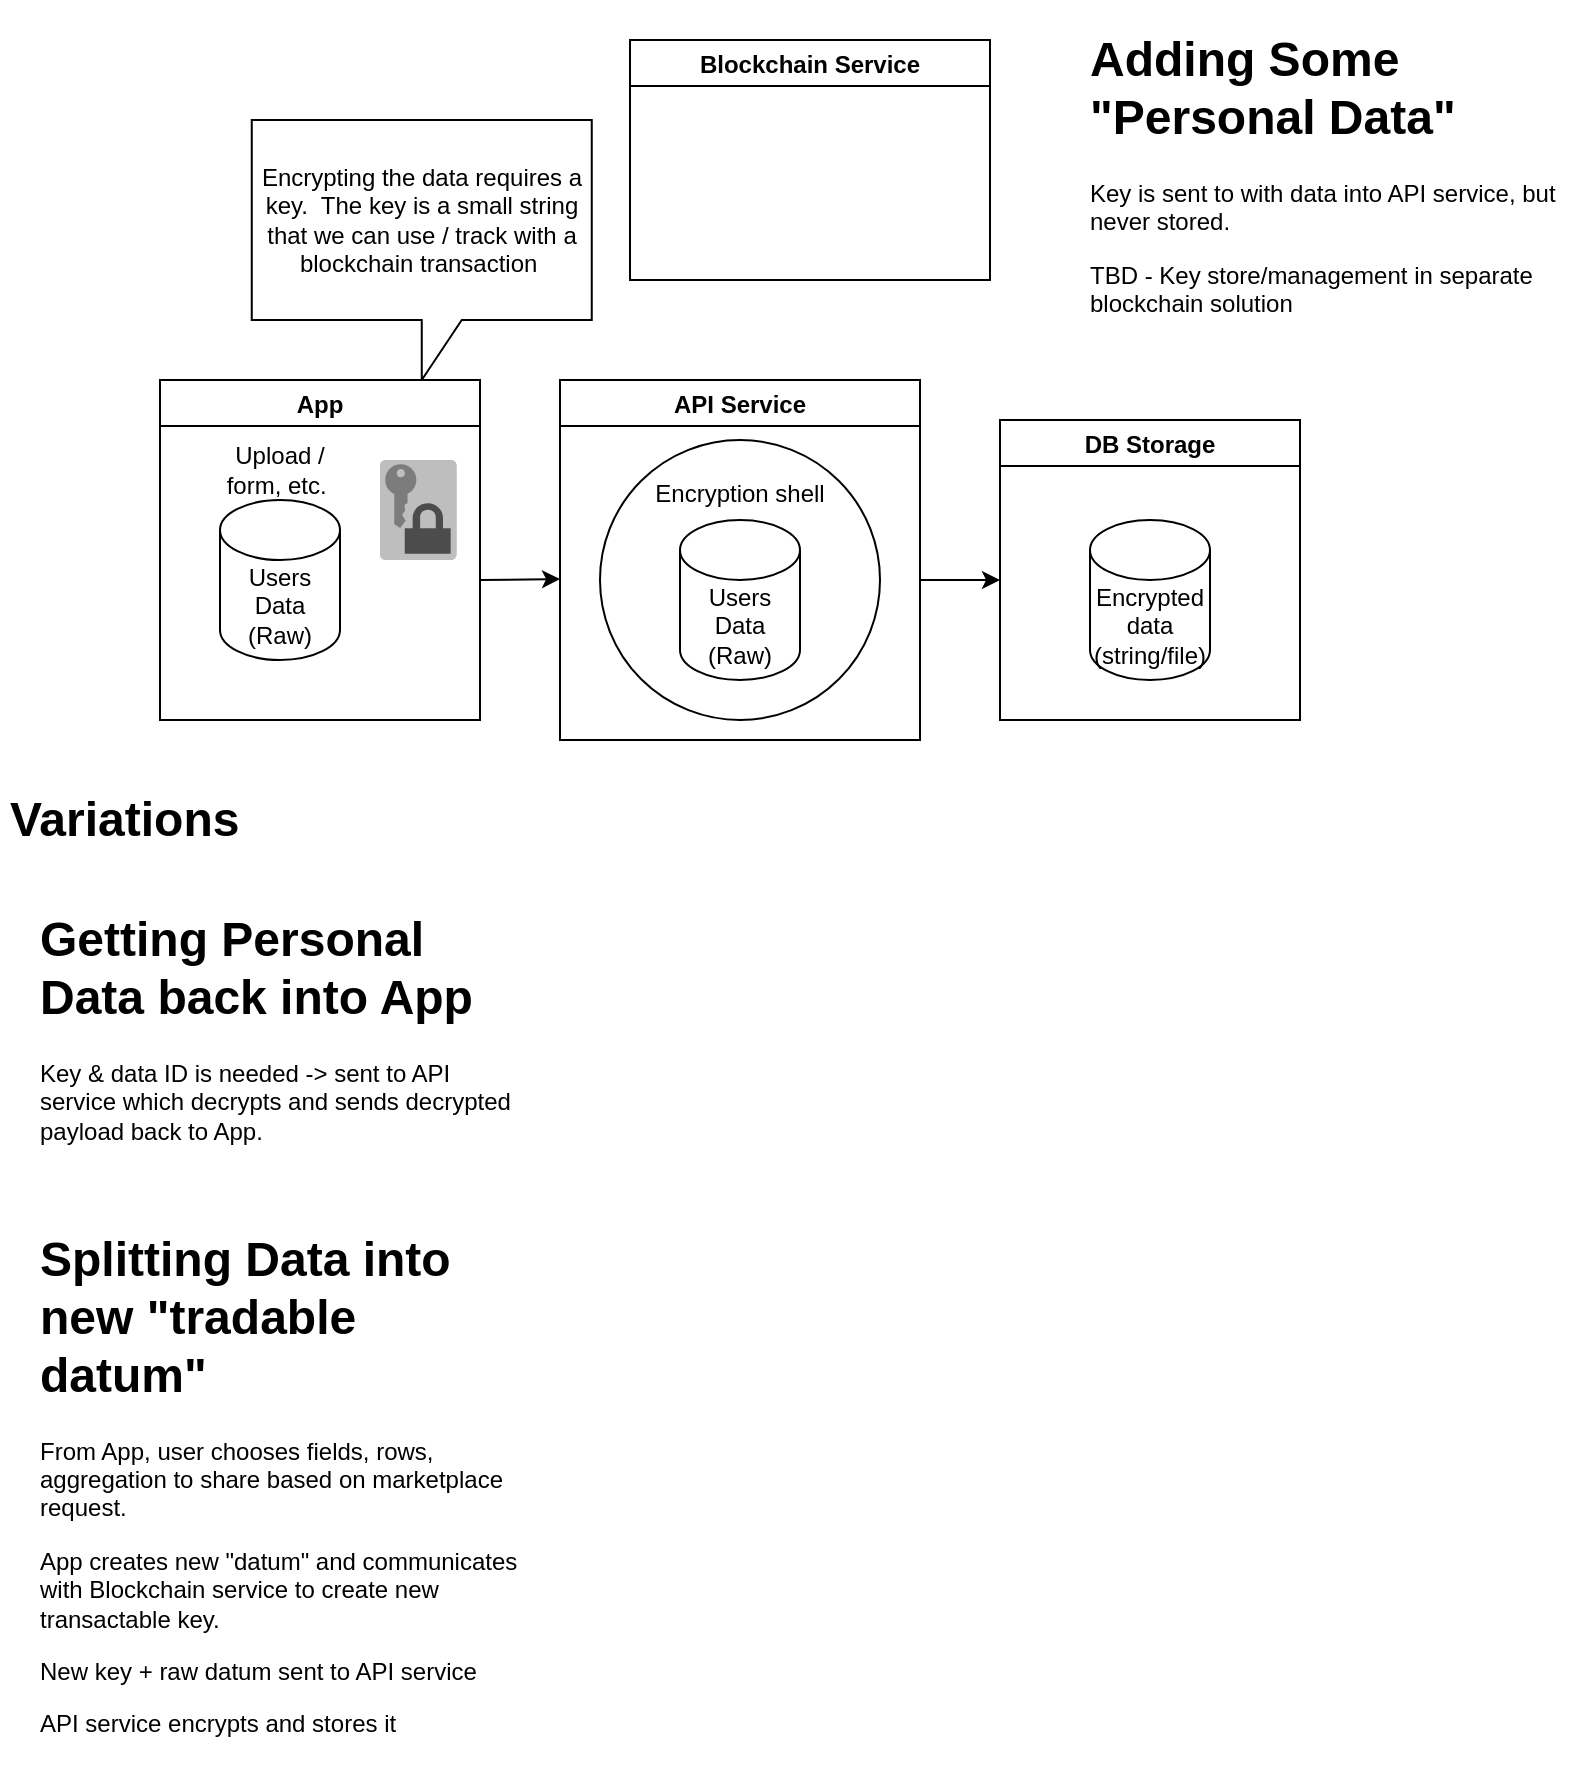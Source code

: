 <mxfile version="20.3.2" type="github">
  <diagram id="OfR1z2HdEINGrl3k-H7I" name="Page-1">
    <mxGraphModel dx="1107" dy="787" grid="1" gridSize="10" guides="1" tooltips="1" connect="1" arrows="1" fold="1" page="1" pageScale="1" pageWidth="850" pageHeight="1100" math="0" shadow="0">
      <root>
        <mxCell id="0" />
        <mxCell id="1" parent="0" />
        <mxCell id="JGA2fAvb3s3VT_MG2sKA-1" value="Users Data (Raw)" style="shape=cylinder3;whiteSpace=wrap;html=1;boundedLbl=1;backgroundOutline=1;size=15;" vertex="1" parent="1">
          <mxGeometry x="130" y="250" width="60" height="80" as="geometry" />
        </mxCell>
        <mxCell id="JGA2fAvb3s3VT_MG2sKA-2" value="" style="endArrow=classic;html=1;rounded=0;" edge="1" parent="1">
          <mxGeometry width="50" height="50" relative="1" as="geometry">
            <mxPoint x="260" y="290" as="sourcePoint" />
            <mxPoint x="300" y="289.5" as="targetPoint" />
          </mxGeometry>
        </mxCell>
        <mxCell id="JGA2fAvb3s3VT_MG2sKA-5" value="Encrypting the data requires a key.&amp;nbsp; The key is a small string that we can use / track with a blockchain transaction&amp;nbsp;" style="shape=callout;whiteSpace=wrap;html=1;perimeter=calloutPerimeter;" vertex="1" parent="1">
          <mxGeometry x="145.88" y="60" width="170" height="130" as="geometry" />
        </mxCell>
        <mxCell id="JGA2fAvb3s3VT_MG2sKA-6" value="" style="endArrow=classic;html=1;rounded=0;" edge="1" parent="1">
          <mxGeometry width="50" height="50" relative="1" as="geometry">
            <mxPoint x="480" y="290" as="sourcePoint" />
            <mxPoint x="520" y="290" as="targetPoint" />
          </mxGeometry>
        </mxCell>
        <mxCell id="JGA2fAvb3s3VT_MG2sKA-10" value="DB Storage" style="swimlane;" vertex="1" parent="1">
          <mxGeometry x="520" y="210" width="150" height="150" as="geometry">
            <mxRectangle x="545" y="210" width="150" height="30" as="alternateBounds" />
          </mxGeometry>
        </mxCell>
        <mxCell id="JGA2fAvb3s3VT_MG2sKA-7" value="Encrypted data (string/file)" style="shape=cylinder3;whiteSpace=wrap;html=1;boundedLbl=1;backgroundOutline=1;size=15;" vertex="1" parent="JGA2fAvb3s3VT_MG2sKA-10">
          <mxGeometry x="45" y="50" width="60" height="80" as="geometry" />
        </mxCell>
        <mxCell id="JGA2fAvb3s3VT_MG2sKA-13" value="&lt;h1&gt;Variations&lt;/h1&gt;" style="text;html=1;strokeColor=none;fillColor=none;spacing=5;spacingTop=-20;whiteSpace=wrap;overflow=hidden;rounded=0;" vertex="1" parent="1">
          <mxGeometry x="20" y="390" width="190" height="70" as="geometry" />
        </mxCell>
        <mxCell id="JGA2fAvb3s3VT_MG2sKA-23" value="App" style="swimlane;startSize=23;" vertex="1" parent="1">
          <mxGeometry x="100" y="190" width="160" height="170" as="geometry" />
        </mxCell>
        <mxCell id="JGA2fAvb3s3VT_MG2sKA-9" value="" style="outlineConnect=0;dashed=0;verticalLabelPosition=bottom;verticalAlign=top;align=center;html=1;shape=mxgraph.aws3.data_encryption_key;fillColor=#7D7C7C;gradientColor=none;" vertex="1" parent="JGA2fAvb3s3VT_MG2sKA-23">
          <mxGeometry x="110" y="40" width="38.25" height="50" as="geometry" />
        </mxCell>
        <mxCell id="JGA2fAvb3s3VT_MG2sKA-25" value="Upload / form, etc.&amp;nbsp;" style="text;html=1;strokeColor=none;fillColor=none;align=center;verticalAlign=middle;whiteSpace=wrap;rounded=0;" vertex="1" parent="JGA2fAvb3s3VT_MG2sKA-23">
          <mxGeometry x="30" y="30" width="60" height="30" as="geometry" />
        </mxCell>
        <mxCell id="JGA2fAvb3s3VT_MG2sKA-31" value="API Service" style="swimlane;startSize=23;" vertex="1" parent="1">
          <mxGeometry x="300" y="190" width="180" height="180" as="geometry">
            <mxRectangle x="545" y="210" width="150" height="30" as="alternateBounds" />
          </mxGeometry>
        </mxCell>
        <mxCell id="JGA2fAvb3s3VT_MG2sKA-3" value="Encryption shell&lt;br&gt;&lt;br&gt;&lt;br&gt;&lt;br&gt;&lt;br&gt;&lt;br&gt;&lt;br&gt;" style="ellipse;whiteSpace=wrap;html=1;aspect=fixed;" vertex="1" parent="JGA2fAvb3s3VT_MG2sKA-31">
          <mxGeometry x="20" y="30" width="140" height="140" as="geometry" />
        </mxCell>
        <mxCell id="JGA2fAvb3s3VT_MG2sKA-4" value="Users Data (Raw)" style="shape=cylinder3;whiteSpace=wrap;html=1;boundedLbl=1;backgroundOutline=1;size=15;" vertex="1" parent="JGA2fAvb3s3VT_MG2sKA-31">
          <mxGeometry x="60" y="70" width="60" height="80" as="geometry" />
        </mxCell>
        <mxCell id="JGA2fAvb3s3VT_MG2sKA-34" value="&lt;h1&gt;Adding Some &quot;Personal Data&quot;&amp;nbsp;&lt;/h1&gt;&lt;p&gt;Key is sent to with data into API service, but never stored.&lt;/p&gt;&lt;p&gt;TBD - Key store/management in separate blockchain solution&lt;/p&gt;" style="text;html=1;strokeColor=none;fillColor=none;spacing=5;spacingTop=-20;whiteSpace=wrap;overflow=hidden;rounded=0;" vertex="1" parent="1">
          <mxGeometry x="560" y="10" width="250" height="150" as="geometry" />
        </mxCell>
        <mxCell id="JGA2fAvb3s3VT_MG2sKA-35" value="&lt;h1&gt;Getting Personal Data back into App&amp;nbsp;&lt;/h1&gt;&lt;p&gt;Key &amp;amp; data ID is needed -&amp;gt; sent to API service which decrypts and sends decrypted payload back to App.&amp;nbsp;&lt;/p&gt;" style="text;html=1;strokeColor=none;fillColor=none;spacing=5;spacingTop=-20;whiteSpace=wrap;overflow=hidden;rounded=0;" vertex="1" parent="1">
          <mxGeometry x="35" y="450" width="250" height="150" as="geometry" />
        </mxCell>
        <mxCell id="JGA2fAvb3s3VT_MG2sKA-36" value="&lt;h1&gt;Splitting Data into new &quot;tradable datum&quot;&amp;nbsp;&lt;/h1&gt;&lt;p&gt;From App, user chooses fields, rows, aggregation to share based on marketplace request.&amp;nbsp; &amp;nbsp;&amp;nbsp;&lt;/p&gt;&lt;p&gt;App creates new &quot;datum&quot; and communicates with Blockchain service to create new transactable key.&lt;/p&gt;&lt;p&gt;New key + raw datum sent to API service&lt;/p&gt;&lt;p&gt;API service encrypts and stores it&lt;/p&gt;" style="text;html=1;strokeColor=none;fillColor=none;spacing=5;spacingTop=-20;whiteSpace=wrap;overflow=hidden;rounded=0;" vertex="1" parent="1">
          <mxGeometry x="35" y="610" width="250" height="280" as="geometry" />
        </mxCell>
        <mxCell id="JGA2fAvb3s3VT_MG2sKA-37" value="Blockchain Service" style="swimlane;startSize=23;" vertex="1" parent="1">
          <mxGeometry x="335" y="20" width="180" height="120" as="geometry">
            <mxRectangle x="545" y="210" width="150" height="30" as="alternateBounds" />
          </mxGeometry>
        </mxCell>
      </root>
    </mxGraphModel>
  </diagram>
</mxfile>

